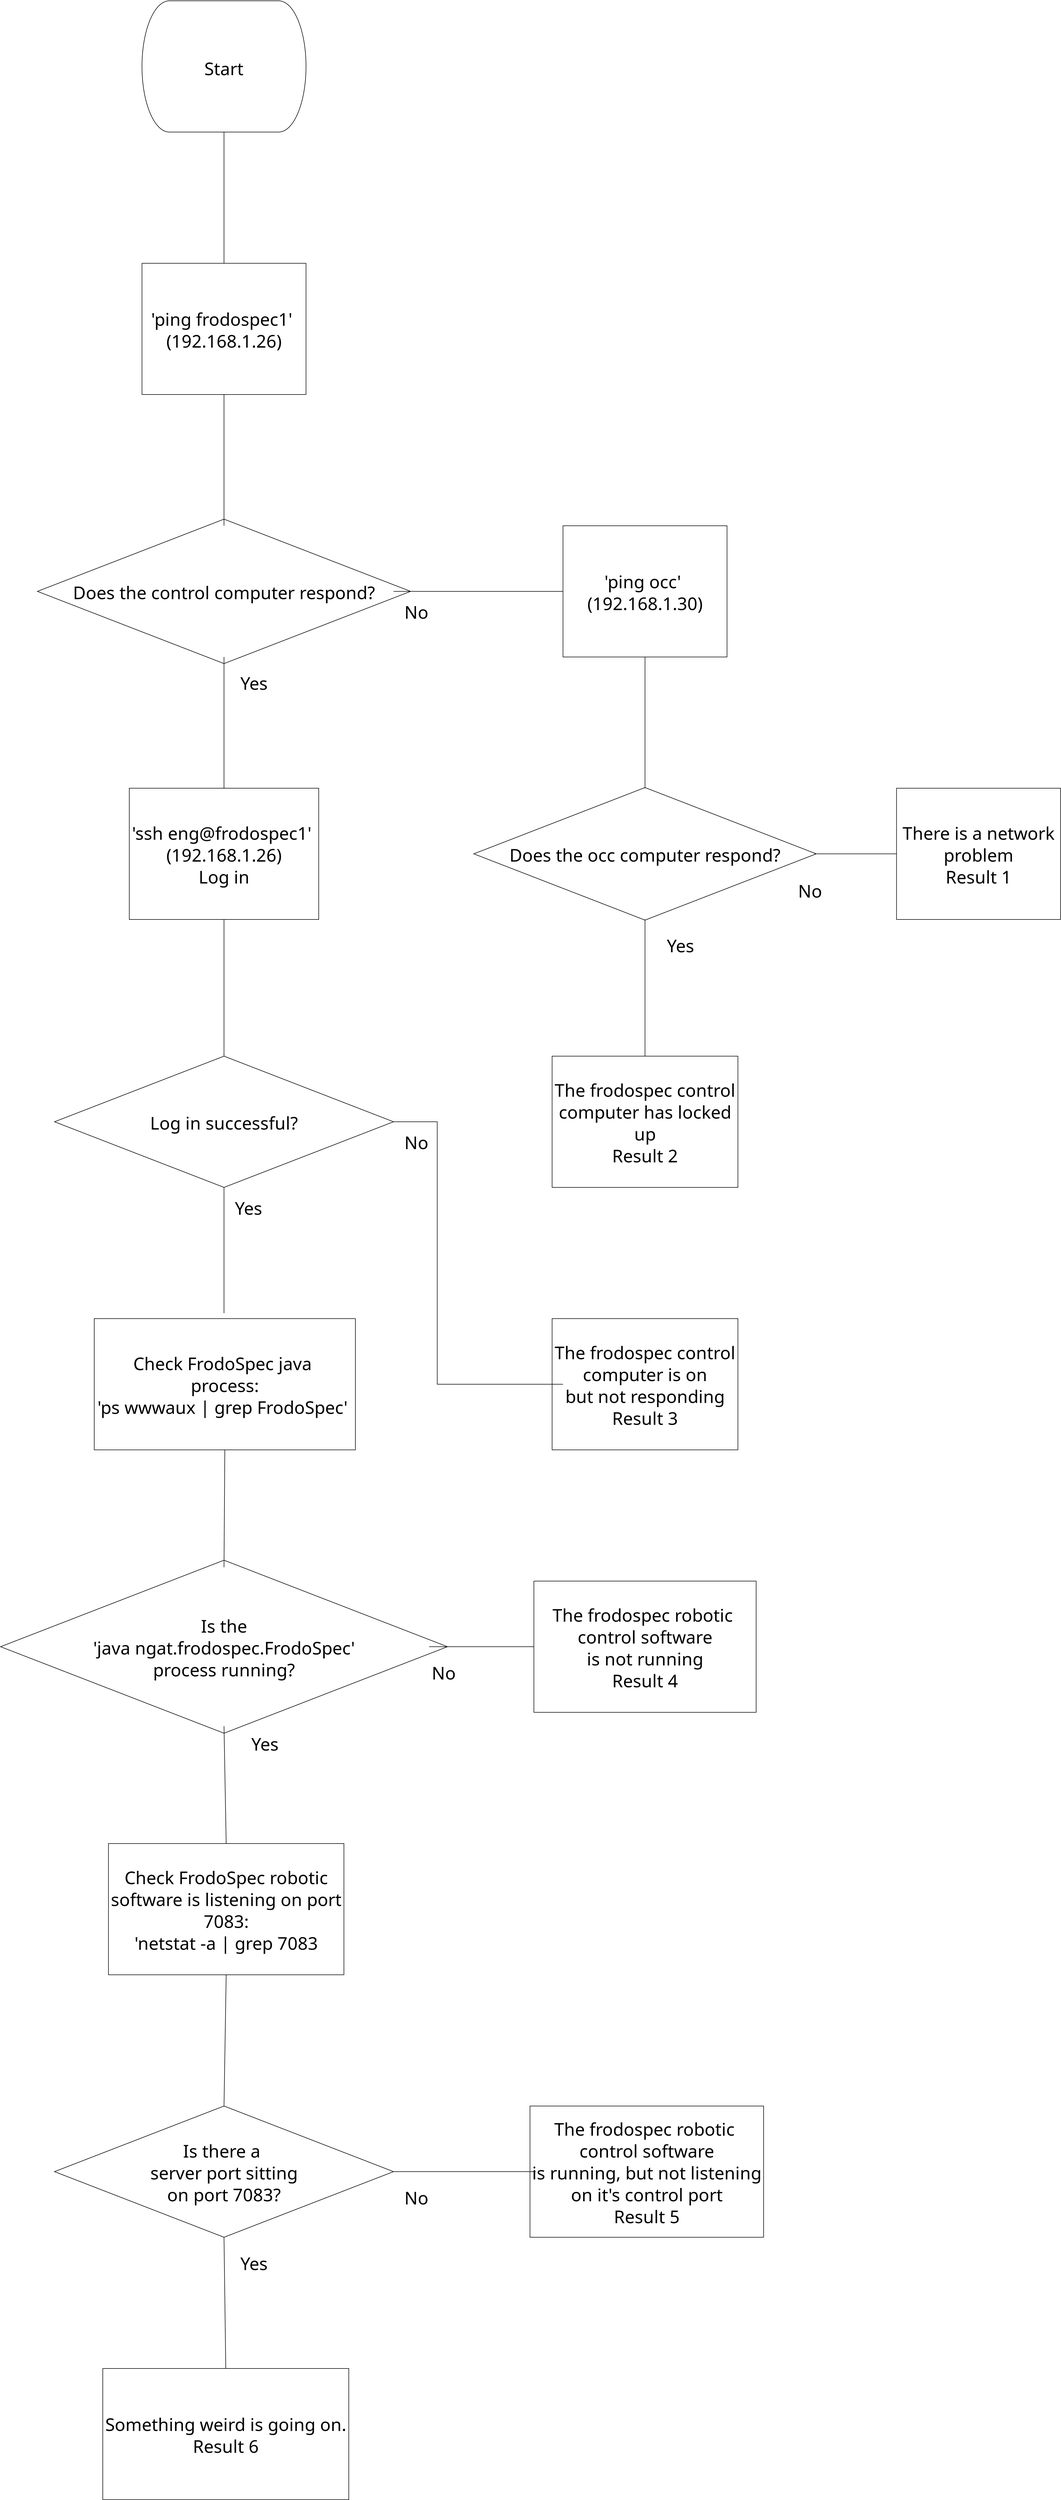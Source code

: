 <?xml version="1.0" encoding="UTF-8"?>
<dia:diagram xmlns:dia="http://www.lysator.liu.se/~alla/dia/"><dia:layer name="Background" visible="true"><dia:object type="Flowchart - Terminal" version="0" id="O0"><dia:attribute name="obj_pos"><dia:point val="31,-24"/></dia:attribute><dia:attribute name="obj_bb"><dia:rectangle val="30.95,-24.05;61.05,0.05"/></dia:attribute><dia:attribute name="elem_corner"><dia:point val="31,-24"/></dia:attribute><dia:attribute name="elem_width"><dia:real val="30"/></dia:attribute><dia:attribute name="elem_height"><dia:real val="24"/></dia:attribute><dia:attribute name="show_background"><dia:boolean val="true"/></dia:attribute><dia:attribute name="flip_horizontal"><dia:boolean val="false"/></dia:attribute><dia:attribute name="flip_vertical"><dia:boolean val="false"/></dia:attribute><dia:attribute name="padding"><dia:real val="0.354"/></dia:attribute><dia:attribute name="text"><dia:composite type="text"><dia:attribute name="string"><dia:string>#Start#</dia:string></dia:attribute><dia:attribute name="font"><dia:font family="sans" style="0" name="Courier"/></dia:attribute><dia:attribute name="height"><dia:real val="4"/></dia:attribute><dia:attribute name="pos"><dia:point val="46,-11.05"/></dia:attribute><dia:attribute name="color"><dia:color val="#000000"/></dia:attribute><dia:attribute name="alignment"><dia:enum val="1"/></dia:attribute></dia:composite></dia:attribute></dia:object><dia:object type="Flowchart - Box" version="0" id="O1"><dia:attribute name="obj_pos"><dia:point val="31,24"/></dia:attribute><dia:attribute name="obj_bb"><dia:rectangle val="30.95,23.95;61.05,48.05"/></dia:attribute><dia:attribute name="elem_corner"><dia:point val="31,24"/></dia:attribute><dia:attribute name="elem_width"><dia:real val="30"/></dia:attribute><dia:attribute name="elem_height"><dia:real val="24"/></dia:attribute><dia:attribute name="show_background"><dia:boolean val="true"/></dia:attribute><dia:attribute name="padding"><dia:real val="0.5"/></dia:attribute><dia:attribute name="text"><dia:composite type="text"><dia:attribute name="string"><dia:string>#'ping frodospec1' 
(192.168.1.26)#</dia:string></dia:attribute><dia:attribute name="font"><dia:font family="sans" style="0" name="Courier"/></dia:attribute><dia:attribute name="height"><dia:real val="4"/></dia:attribute><dia:attribute name="pos"><dia:point val="46,34.95"/></dia:attribute><dia:attribute name="color"><dia:color val="#000000"/></dia:attribute><dia:attribute name="alignment"><dia:enum val="1"/></dia:attribute></dia:composite></dia:attribute></dia:object><dia:object type="Flowchart - Diamond" version="0" id="O2"><dia:attribute name="obj_pos"><dia:point val="15,72"/></dia:attribute><dia:attribute name="obj_bb"><dia:rectangle val="14.95,71.95;77.05,96.05"/></dia:attribute><dia:attribute name="elem_corner"><dia:point val="15,72"/></dia:attribute><dia:attribute name="elem_width"><dia:real val="62"/></dia:attribute><dia:attribute name="elem_height"><dia:real val="24"/></dia:attribute><dia:attribute name="show_background"><dia:boolean val="true"/></dia:attribute><dia:attribute name="padding"><dia:real val="0.354"/></dia:attribute><dia:attribute name="text"><dia:composite type="text"><dia:attribute name="string"><dia:string>#Does the control computer respond?#</dia:string></dia:attribute><dia:attribute name="font"><dia:font family="sans" style="0" name="Courier"/></dia:attribute><dia:attribute name="height"><dia:real val="4"/></dia:attribute><dia:attribute name="pos"><dia:point val="46,84.95"/></dia:attribute><dia:attribute name="color"><dia:color val="#000000"/></dia:attribute><dia:attribute name="alignment"><dia:enum val="1"/></dia:attribute></dia:composite></dia:attribute></dia:object><dia:object type="Standard - Text" version="0" id="O3"><dia:attribute name="obj_pos"><dia:point val="49,102"/></dia:attribute><dia:attribute name="obj_bb"><dia:rectangle val="49,98.96;54.09,103.88"/></dia:attribute><dia:attribute name="text"><dia:composite type="text"><dia:attribute name="string"><dia:string>#Yes#</dia:string></dia:attribute><dia:attribute name="font"><dia:font family="sans" style="0" name="Courier"/></dia:attribute><dia:attribute name="height"><dia:real val="4"/></dia:attribute><dia:attribute name="pos"><dia:point val="49,102"/></dia:attribute><dia:attribute name="color"><dia:color val="#000000"/></dia:attribute><dia:attribute name="alignment"><dia:enum val="0"/></dia:attribute></dia:composite></dia:attribute></dia:object><dia:object type="Standard - Text" version="0" id="O4"><dia:attribute name="obj_pos"><dia:point val="79,89"/></dia:attribute><dia:attribute name="obj_bb"><dia:rectangle val="79,85.96;82.79,94.88"/></dia:attribute><dia:attribute name="text"><dia:composite type="text"><dia:attribute name="string"><dia:string>#No
#</dia:string></dia:attribute><dia:attribute name="font"><dia:font family="sans" style="0" name="Courier"/></dia:attribute><dia:attribute name="height"><dia:real val="4"/></dia:attribute><dia:attribute name="pos"><dia:point val="79,89"/></dia:attribute><dia:attribute name="color"><dia:color val="#000000"/></dia:attribute><dia:attribute name="alignment"><dia:enum val="0"/></dia:attribute></dia:composite></dia:attribute></dia:object><dia:object type="Standard - Line" version="0" id="O5"><dia:attribute name="obj_pos"><dia:point val="46,0"/></dia:attribute><dia:attribute name="obj_bb"><dia:rectangle val="45.95,-0.05;46.05,24.05"/></dia:attribute><dia:attribute name="conn_endpoints"><dia:point val="46,0"/><dia:point val="46,24"/></dia:attribute><dia:attribute name="numcp"><dia:int val="1"/></dia:attribute><dia:connections><dia:connection handle="0" to="O0" connection="14"/><dia:connection handle="1" to="O1" connection="2"/></dia:connections></dia:object><dia:object type="Standard - Line" version="0" id="O6"><dia:attribute name="obj_pos"><dia:point val="46,48"/></dia:attribute><dia:attribute name="obj_bb"><dia:rectangle val="45.95,47.95;46.05,72.05"/></dia:attribute><dia:attribute name="conn_endpoints"><dia:point val="46,48"/><dia:point val="46,72"/></dia:attribute><dia:attribute name="numcp"><dia:int val="1"/></dia:attribute><dia:connections><dia:connection handle="0" to="O1" connection="13"/><dia:connection handle="1" to="O2" connection="0"/></dia:connections></dia:object><dia:object type="Standard - Line" version="0" id="O7"><dia:attribute name="obj_pos"><dia:point val="77,84"/></dia:attribute><dia:attribute name="obj_bb"><dia:rectangle val="76.95,83.95;108.05,84.05"/></dia:attribute><dia:attribute name="conn_endpoints"><dia:point val="77,84"/><dia:point val="108,84"/></dia:attribute><dia:attribute name="numcp"><dia:int val="1"/></dia:attribute><dia:connections><dia:connection handle="0" to="O2" connection="4"/><dia:connection handle="1" to="O9" connection="7"/></dia:connections></dia:object><dia:object type="Standard - Line" version="0" id="O8"><dia:attribute name="obj_pos"><dia:point val="46,96"/></dia:attribute><dia:attribute name="obj_bb"><dia:rectangle val="45.95,95.95;46.05,120.05"/></dia:attribute><dia:attribute name="conn_endpoints"><dia:point val="46,96"/><dia:point val="46,120"/></dia:attribute><dia:attribute name="numcp"><dia:int val="1"/></dia:attribute><dia:connections><dia:connection handle="0" to="O2" connection="8"/></dia:connections></dia:object><dia:object type="Flowchart - Box" version="0" id="O9"><dia:attribute name="obj_pos"><dia:point val="108,72"/></dia:attribute><dia:attribute name="obj_bb"><dia:rectangle val="107.95,71.95;138.05,96.05"/></dia:attribute><dia:attribute name="elem_corner"><dia:point val="108,72"/></dia:attribute><dia:attribute name="elem_width"><dia:real val="30"/></dia:attribute><dia:attribute name="elem_height"><dia:real val="24"/></dia:attribute><dia:attribute name="show_background"><dia:boolean val="true"/></dia:attribute><dia:attribute name="padding"><dia:real val="0.5"/></dia:attribute><dia:attribute name="text"><dia:composite type="text"><dia:attribute name="string"><dia:string>#'ping occ' 
(192.168.1.30)#</dia:string></dia:attribute><dia:attribute name="font"><dia:font family="sans" style="0" name="Courier"/></dia:attribute><dia:attribute name="height"><dia:real val="4"/></dia:attribute><dia:attribute name="pos"><dia:point val="123,82.95"/></dia:attribute><dia:attribute name="color"><dia:color val="#000000"/></dia:attribute><dia:attribute name="alignment"><dia:enum val="1"/></dia:attribute></dia:composite></dia:attribute></dia:object><dia:object type="Flowchart - Diamond" version="0" id="O10"><dia:attribute name="obj_pos"><dia:point val="92,120"/></dia:attribute><dia:attribute name="obj_bb"><dia:rectangle val="91.95,119.95;154.05,144.05"/></dia:attribute><dia:attribute name="elem_corner"><dia:point val="92,120"/></dia:attribute><dia:attribute name="elem_width"><dia:real val="62"/></dia:attribute><dia:attribute name="elem_height"><dia:real val="24"/></dia:attribute><dia:attribute name="show_background"><dia:boolean val="true"/></dia:attribute><dia:attribute name="padding"><dia:real val="0.354"/></dia:attribute><dia:attribute name="text"><dia:composite type="text"><dia:attribute name="string"><dia:string>#Does the occ computer respond?#</dia:string></dia:attribute><dia:attribute name="font"><dia:font family="sans" style="0" name="Courier"/></dia:attribute><dia:attribute name="height"><dia:real val="4"/></dia:attribute><dia:attribute name="pos"><dia:point val="123,132.95"/></dia:attribute><dia:attribute name="color"><dia:color val="#000000"/></dia:attribute><dia:attribute name="alignment"><dia:enum val="1"/></dia:attribute></dia:composite></dia:attribute></dia:object><dia:object type="Standard - Text" version="0" id="O11"><dia:attribute name="obj_pos"><dia:point val="127,150"/></dia:attribute><dia:attribute name="obj_bb"><dia:rectangle val="126.91,146.96;132,151.88"/></dia:attribute><dia:attribute name="text"><dia:composite type="text"><dia:attribute name="string"><dia:string>#Yes#</dia:string></dia:attribute><dia:attribute name="font"><dia:font family="sans" style="0" name="Courier"/></dia:attribute><dia:attribute name="height"><dia:real val="4"/></dia:attribute><dia:attribute name="pos"><dia:point val="127,150"/></dia:attribute><dia:attribute name="color"><dia:color val="#000000"/></dia:attribute><dia:attribute name="alignment"><dia:enum val="0"/></dia:attribute></dia:composite></dia:attribute></dia:object><dia:object type="Standard - Text" version="0" id="O12"><dia:attribute name="obj_pos"><dia:point val="151,140"/></dia:attribute><dia:attribute name="obj_bb"><dia:rectangle val="150.91,136.96;154.7,141.88"/></dia:attribute><dia:attribute name="text"><dia:composite type="text"><dia:attribute name="string"><dia:string>#No#</dia:string></dia:attribute><dia:attribute name="font"><dia:font family="sans" style="0" name="Courier"/></dia:attribute><dia:attribute name="height"><dia:real val="4"/></dia:attribute><dia:attribute name="pos"><dia:point val="151,140"/></dia:attribute><dia:attribute name="color"><dia:color val="#000000"/></dia:attribute><dia:attribute name="alignment"><dia:enum val="0"/></dia:attribute></dia:composite></dia:attribute></dia:object><dia:object type="Flowchart - Box" version="0" id="O13"><dia:attribute name="obj_pos"><dia:point val="169,120"/></dia:attribute><dia:attribute name="obj_bb"><dia:rectangle val="168.95,119.95;199.05,144.05"/></dia:attribute><dia:attribute name="elem_corner"><dia:point val="169,120"/></dia:attribute><dia:attribute name="elem_width"><dia:real val="30"/></dia:attribute><dia:attribute name="elem_height"><dia:real val="24"/></dia:attribute><dia:attribute name="show_background"><dia:boolean val="true"/></dia:attribute><dia:attribute name="padding"><dia:real val="0.5"/></dia:attribute><dia:attribute name="text"><dia:composite type="text"><dia:attribute name="string"><dia:string>#There is a network
problem
Result 1#</dia:string></dia:attribute><dia:attribute name="font"><dia:font family="sans" style="0" name="Courier"/></dia:attribute><dia:attribute name="height"><dia:real val="4"/></dia:attribute><dia:attribute name="pos"><dia:point val="184,128.95"/></dia:attribute><dia:attribute name="color"><dia:color val="#000000"/></dia:attribute><dia:attribute name="alignment"><dia:enum val="1"/></dia:attribute></dia:composite></dia:attribute></dia:object><dia:object type="Standard - Line" version="0" id="O14"><dia:attribute name="obj_pos"><dia:point val="123,96"/></dia:attribute><dia:attribute name="obj_bb"><dia:rectangle val="122.95,95.95;123.05,120.05"/></dia:attribute><dia:attribute name="conn_endpoints"><dia:point val="123,96"/><dia:point val="123,120"/></dia:attribute><dia:attribute name="numcp"><dia:int val="1"/></dia:attribute><dia:connections><dia:connection handle="0" to="O9" connection="13"/><dia:connection handle="1" to="O10" connection="0"/></dia:connections></dia:object><dia:object type="Standard - Line" version="0" id="O15"><dia:attribute name="obj_pos"><dia:point val="154,132"/></dia:attribute><dia:attribute name="obj_bb"><dia:rectangle val="153.95,131.95;169.05,132.05"/></dia:attribute><dia:attribute name="conn_endpoints"><dia:point val="154,132"/><dia:point val="169,132"/></dia:attribute><dia:attribute name="numcp"><dia:int val="1"/></dia:attribute><dia:connections><dia:connection handle="0" to="O10" connection="4"/><dia:connection handle="1" to="O13" connection="7"/></dia:connections></dia:object><dia:object type="Flowchart - Box" version="0" id="O16"><dia:attribute name="obj_pos"><dia:point val="108,169"/></dia:attribute><dia:attribute name="obj_bb"><dia:rectangle val="107.95,168.95;138.05,193.05"/></dia:attribute><dia:attribute name="elem_corner"><dia:point val="108,169"/></dia:attribute><dia:attribute name="elem_width"><dia:real val="30"/></dia:attribute><dia:attribute name="elem_height"><dia:real val="24"/></dia:attribute><dia:attribute name="show_background"><dia:boolean val="true"/></dia:attribute><dia:attribute name="padding"><dia:real val="0.5"/></dia:attribute><dia:attribute name="text"><dia:composite type="text"><dia:attribute name="string"><dia:string>#The frodospec control
computer has locked
up
Result 2#</dia:string></dia:attribute><dia:attribute name="font"><dia:font family="sans" style="0" name="Courier"/></dia:attribute><dia:attribute name="height"><dia:real val="4"/></dia:attribute><dia:attribute name="pos"><dia:point val="123,175.95"/></dia:attribute><dia:attribute name="color"><dia:color val="#000000"/></dia:attribute><dia:attribute name="alignment"><dia:enum val="1"/></dia:attribute></dia:composite></dia:attribute></dia:object><dia:object type="Standard - Line" version="0" id="O17"><dia:attribute name="obj_pos"><dia:point val="123,144"/></dia:attribute><dia:attribute name="obj_bb"><dia:rectangle val="122.95,143.95;123.05,169.05"/></dia:attribute><dia:attribute name="conn_endpoints"><dia:point val="123,144"/><dia:point val="123,169"/></dia:attribute><dia:attribute name="numcp"><dia:int val="1"/></dia:attribute><dia:connections><dia:connection handle="0" to="O10" connection="8"/><dia:connection handle="1" to="O16" connection="2"/></dia:connections></dia:object><dia:object type="Flowchart - Box" version="0" id="O18"><dia:attribute name="obj_pos"><dia:point val="30.85,120"/></dia:attribute><dia:attribute name="obj_bb"><dia:rectangle val="30.8,119.95;61.2,144.05"/></dia:attribute><dia:attribute name="elem_corner"><dia:point val="30.85,120"/></dia:attribute><dia:attribute name="elem_width"><dia:real val="30.3"/></dia:attribute><dia:attribute name="elem_height"><dia:real val="24"/></dia:attribute><dia:attribute name="show_background"><dia:boolean val="true"/></dia:attribute><dia:attribute name="padding"><dia:real val="0.5"/></dia:attribute><dia:attribute name="text"><dia:composite type="text"><dia:attribute name="string"><dia:string>#'ssh eng@frodospec1' 
(192.168.1.26)
Log in#</dia:string></dia:attribute><dia:attribute name="font"><dia:font family="sans" style="0" name="Courier"/></dia:attribute><dia:attribute name="height"><dia:real val="4"/></dia:attribute><dia:attribute name="pos"><dia:point val="46,128.95"/></dia:attribute><dia:attribute name="color"><dia:color val="#000000"/></dia:attribute><dia:attribute name="alignment"><dia:enum val="1"/></dia:attribute></dia:composite></dia:attribute></dia:object><dia:object type="Flowchart - Diamond" version="0" id="O19"><dia:attribute name="obj_pos"><dia:point val="15,169"/></dia:attribute><dia:attribute name="obj_bb"><dia:rectangle val="14.95,168.95;77.05,193.05"/></dia:attribute><dia:attribute name="elem_corner"><dia:point val="15,169"/></dia:attribute><dia:attribute name="elem_width"><dia:real val="62"/></dia:attribute><dia:attribute name="elem_height"><dia:real val="24"/></dia:attribute><dia:attribute name="show_background"><dia:boolean val="true"/></dia:attribute><dia:attribute name="padding"><dia:real val="0.354"/></dia:attribute><dia:attribute name="text"><dia:composite type="text"><dia:attribute name="string"><dia:string>#Log in successful?#</dia:string></dia:attribute><dia:attribute name="font"><dia:font family="sans" style="0" name="Courier"/></dia:attribute><dia:attribute name="height"><dia:real val="4"/></dia:attribute><dia:attribute name="pos"><dia:point val="46,181.95"/></dia:attribute><dia:attribute name="color"><dia:color val="#000000"/></dia:attribute><dia:attribute name="alignment"><dia:enum val="1"/></dia:attribute></dia:composite></dia:attribute></dia:object><dia:object type="Standard - Text" version="0" id="O20"><dia:attribute name="obj_pos"><dia:point val="48,198"/></dia:attribute><dia:attribute name="obj_bb"><dia:rectangle val="48,194.96;53.09,199.88"/></dia:attribute><dia:attribute name="text"><dia:composite type="text"><dia:attribute name="string"><dia:string>#Yes#</dia:string></dia:attribute><dia:attribute name="font"><dia:font family="sans" style="0" name="Courier"/></dia:attribute><dia:attribute name="height"><dia:real val="4"/></dia:attribute><dia:attribute name="pos"><dia:point val="48,198"/></dia:attribute><dia:attribute name="color"><dia:color val="#000000"/></dia:attribute><dia:attribute name="alignment"><dia:enum val="0"/></dia:attribute></dia:composite></dia:attribute></dia:object><dia:object type="Standard - Text" version="0" id="O21"><dia:attribute name="obj_pos"><dia:point val="79,186"/></dia:attribute><dia:attribute name="obj_bb"><dia:rectangle val="78.91,182.96;82.7,187.88"/></dia:attribute><dia:attribute name="text"><dia:composite type="text"><dia:attribute name="string"><dia:string>#No#</dia:string></dia:attribute><dia:attribute name="font"><dia:font family="sans" style="0" name="Courier"/></dia:attribute><dia:attribute name="height"><dia:real val="4"/></dia:attribute><dia:attribute name="pos"><dia:point val="79,186"/></dia:attribute><dia:attribute name="color"><dia:color val="#000000"/></dia:attribute><dia:attribute name="alignment"><dia:enum val="0"/></dia:attribute></dia:composite></dia:attribute></dia:object><dia:object type="Flowchart - Box" version="0" id="O22"><dia:attribute name="obj_pos"><dia:point val="108,217"/></dia:attribute><dia:attribute name="obj_bb"><dia:rectangle val="107.95,216.95;138.05,241.05"/></dia:attribute><dia:attribute name="elem_corner"><dia:point val="108,217"/></dia:attribute><dia:attribute name="elem_width"><dia:real val="30"/></dia:attribute><dia:attribute name="elem_height"><dia:real val="24"/></dia:attribute><dia:attribute name="show_background"><dia:boolean val="true"/></dia:attribute><dia:attribute name="padding"><dia:real val="0.5"/></dia:attribute><dia:attribute name="text"><dia:composite type="text"><dia:attribute name="string"><dia:string>#The frodospec control
computer is on
but not responding
Result 3#</dia:string></dia:attribute><dia:attribute name="font"><dia:font family="sans" style="0" name="Courier"/></dia:attribute><dia:attribute name="height"><dia:real val="4"/></dia:attribute><dia:attribute name="pos"><dia:point val="123,223.95"/></dia:attribute><dia:attribute name="color"><dia:color val="#000000"/></dia:attribute><dia:attribute name="alignment"><dia:enum val="1"/></dia:attribute></dia:composite></dia:attribute></dia:object><dia:object type="Standard - ZigZagLine" version="0" id="O23"><dia:attribute name="obj_pos"><dia:point val="77,181"/></dia:attribute><dia:attribute name="obj_bb"><dia:rectangle val="76.95,180.95;108.05,229.05"/></dia:attribute><dia:attribute name="orth_points"><dia:point val="77,181"/><dia:point val="85,181"/><dia:point val="85,229"/><dia:point val="108,229"/></dia:attribute><dia:attribute name="orth_orient"><dia:enum val="0"/><dia:enum val="1"/><dia:enum val="0"/></dia:attribute><dia:connections><dia:connection handle="0" to="O19" connection="4"/><dia:connection handle="1" to="O22" connection="7"/></dia:connections></dia:object><dia:object type="Standard - Line" version="0" id="O24"><dia:attribute name="obj_pos"><dia:point val="46,193"/></dia:attribute><dia:attribute name="obj_bb"><dia:rectangle val="45.95,192.95;46.05,216.05"/></dia:attribute><dia:attribute name="conn_endpoints"><dia:point val="46,193"/><dia:point val="46,216"/></dia:attribute><dia:attribute name="numcp"><dia:int val="1"/></dia:attribute><dia:connections><dia:connection handle="0" to="O19" connection="8"/></dia:connections></dia:object><dia:object type="Flowchart - Box" version="0" id="O25"><dia:attribute name="obj_pos"><dia:point val="25.75,217"/></dia:attribute><dia:attribute name="obj_bb"><dia:rectangle val="25.7,216.95;66.6,241.05"/></dia:attribute><dia:attribute name="elem_corner"><dia:point val="25.75,217"/></dia:attribute><dia:attribute name="elem_width"><dia:real val="40.8"/></dia:attribute><dia:attribute name="elem_height"><dia:real val="24"/></dia:attribute><dia:attribute name="show_background"><dia:boolean val="true"/></dia:attribute><dia:attribute name="padding"><dia:real val="0.5"/></dia:attribute><dia:attribute name="text"><dia:composite type="text"><dia:attribute name="string"><dia:string>#Check FrodoSpec java 
process:
'ps wwwaux | grep FrodoSpec' #</dia:string></dia:attribute><dia:attribute name="font"><dia:font family="sans" style="0" name="Courier"/></dia:attribute><dia:attribute name="height"><dia:real val="4"/></dia:attribute><dia:attribute name="pos"><dia:point val="46.15,225.95"/></dia:attribute><dia:attribute name="color"><dia:color val="#000000"/></dia:attribute><dia:attribute name="alignment"><dia:enum val="1"/></dia:attribute></dia:composite></dia:attribute></dia:object><dia:object type="Standard - Line" version="0" id="O26"><dia:attribute name="obj_pos"><dia:point val="46,144"/></dia:attribute><dia:attribute name="obj_bb"><dia:rectangle val="45.95,143.95;46.05,169.05"/></dia:attribute><dia:attribute name="conn_endpoints"><dia:point val="46,144"/><dia:point val="46,169"/></dia:attribute><dia:attribute name="numcp"><dia:int val="1"/></dia:attribute><dia:connections><dia:connection handle="0" to="O18" connection="13"/><dia:connection handle="1" to="O19" connection="0"/></dia:connections></dia:object><dia:object type="Flowchart - Diamond" version="0" id="O27"><dia:attribute name="obj_pos"><dia:point val="8.479,262.476"/></dia:attribute><dia:attribute name="obj_bb"><dia:rectangle val="8.429,262.426;83.571,291.574"/></dia:attribute><dia:attribute name="elem_corner"><dia:point val="8.479,262.476"/></dia:attribute><dia:attribute name="elem_width"><dia:real val="75.042"/></dia:attribute><dia:attribute name="elem_height"><dia:real val="29.049"/></dia:attribute><dia:attribute name="show_background"><dia:boolean val="true"/></dia:attribute><dia:attribute name="padding"><dia:real val="0.354"/></dia:attribute><dia:attribute name="text"><dia:composite type="text"><dia:attribute name="string"><dia:string>#Is the
'java ngat.frodospec.FrodoSpec'
process running?#</dia:string></dia:attribute><dia:attribute name="font"><dia:font family="sans" style="0" name="Courier"/></dia:attribute><dia:attribute name="height"><dia:real val="4"/></dia:attribute><dia:attribute name="pos"><dia:point val="46,273.95"/></dia:attribute><dia:attribute name="color"><dia:color val="#000000"/></dia:attribute><dia:attribute name="alignment"><dia:enum val="1"/></dia:attribute></dia:composite></dia:attribute></dia:object><dia:object type="Standard - Text" version="0" id="O28"><dia:attribute name="obj_pos"><dia:point val="51,296"/></dia:attribute><dia:attribute name="obj_bb"><dia:rectangle val="51,292.96;56.09,297.88"/></dia:attribute><dia:attribute name="text"><dia:composite type="text"><dia:attribute name="string"><dia:string>#Yes#</dia:string></dia:attribute><dia:attribute name="font"><dia:font family="sans" style="0" name="Courier"/></dia:attribute><dia:attribute name="height"><dia:real val="4"/></dia:attribute><dia:attribute name="pos"><dia:point val="51,296"/></dia:attribute><dia:attribute name="color"><dia:color val="#000000"/></dia:attribute><dia:attribute name="alignment"><dia:enum val="0"/></dia:attribute></dia:composite></dia:attribute></dia:object><dia:object type="Standard - Text" version="0" id="O29"><dia:attribute name="obj_pos"><dia:point val="84,283"/></dia:attribute><dia:attribute name="obj_bb"><dia:rectangle val="84,279.96;87.79,284.88"/></dia:attribute><dia:attribute name="text"><dia:composite type="text"><dia:attribute name="string"><dia:string>#No#</dia:string></dia:attribute><dia:attribute name="font"><dia:font family="sans" style="0" name="Courier"/></dia:attribute><dia:attribute name="height"><dia:real val="4"/></dia:attribute><dia:attribute name="pos"><dia:point val="84,283"/></dia:attribute><dia:attribute name="color"><dia:color val="#000000"/></dia:attribute><dia:attribute name="alignment"><dia:enum val="0"/></dia:attribute></dia:composite></dia:attribute></dia:object><dia:object type="Standard - Line" version="0" id="O30"><dia:attribute name="obj_pos"><dia:point val="46.15,241"/></dia:attribute><dia:attribute name="obj_bb"><dia:rectangle val="45.95,240.95;46.2,262.526"/></dia:attribute><dia:attribute name="conn_endpoints"><dia:point val="46.15,241"/><dia:point val="46,262.476"/></dia:attribute><dia:attribute name="numcp"><dia:int val="1"/></dia:attribute><dia:connections><dia:connection handle="0" to="O25" connection="13"/><dia:connection handle="1" to="O27" connection="0"/></dia:connections></dia:object><dia:object type="Flowchart - Box" version="0" id="O31"><dia:attribute name="obj_pos"><dia:point val="102.675,265"/></dia:attribute><dia:attribute name="obj_bb"><dia:rectangle val="102.625,264.95;143.375,289.05"/></dia:attribute><dia:attribute name="elem_corner"><dia:point val="102.675,265"/></dia:attribute><dia:attribute name="elem_width"><dia:real val="40.65"/></dia:attribute><dia:attribute name="elem_height"><dia:real val="24"/></dia:attribute><dia:attribute name="show_background"><dia:boolean val="true"/></dia:attribute><dia:attribute name="padding"><dia:real val="0.5"/></dia:attribute><dia:attribute name="text"><dia:composite type="text"><dia:attribute name="string"><dia:string>#The frodospec robotic 
control software
is not running
Result 4#</dia:string></dia:attribute><dia:attribute name="font"><dia:font family="sans" style="0" name="Courier"/></dia:attribute><dia:attribute name="height"><dia:real val="4"/></dia:attribute><dia:attribute name="pos"><dia:point val="123,271.95"/></dia:attribute><dia:attribute name="color"><dia:color val="#000000"/></dia:attribute><dia:attribute name="alignment"><dia:enum val="1"/></dia:attribute></dia:composite></dia:attribute></dia:object><dia:object type="Standard - Line" version="0" id="O32"><dia:attribute name="obj_pos"><dia:point val="83.521,277"/></dia:attribute><dia:attribute name="obj_bb"><dia:rectangle val="83.471,276.95;102.725,277.05"/></dia:attribute><dia:attribute name="conn_endpoints"><dia:point val="83.521,277"/><dia:point val="102.675,277"/></dia:attribute><dia:attribute name="numcp"><dia:int val="1"/></dia:attribute><dia:connections><dia:connection handle="0" to="O27" connection="4"/><dia:connection handle="1" to="O31" connection="7"/></dia:connections></dia:object><dia:object type="Flowchart - Box" version="0" id="O33"><dia:attribute name="obj_pos"><dia:point val="26,313"/></dia:attribute><dia:attribute name="obj_bb"><dia:rectangle val="25.95,312.95;66.85,337.05"/></dia:attribute><dia:attribute name="elem_corner"><dia:point val="26,313"/></dia:attribute><dia:attribute name="elem_width"><dia:real val="40.8"/></dia:attribute><dia:attribute name="elem_height"><dia:real val="24"/></dia:attribute><dia:attribute name="show_background"><dia:boolean val="true"/></dia:attribute><dia:attribute name="padding"><dia:real val="0.5"/></dia:attribute><dia:attribute name="text"><dia:composite type="text"><dia:attribute name="string"><dia:string>#Check FrodoSpec robotic
software is listening on port
7083:
'netstat -a | grep 7083#</dia:string></dia:attribute><dia:attribute name="font"><dia:font family="sans" style="0" name="Courier"/></dia:attribute><dia:attribute name="height"><dia:real val="4"/></dia:attribute><dia:attribute name="pos"><dia:point val="46.4,319.95"/></dia:attribute><dia:attribute name="color"><dia:color val="#000000"/></dia:attribute><dia:attribute name="alignment"><dia:enum val="1"/></dia:attribute></dia:composite></dia:attribute></dia:object><dia:object type="Standard - Text" version="0" id="O34"><dia:attribute name="obj_pos"><dia:point val="49,391"/></dia:attribute><dia:attribute name="obj_bb"><dia:rectangle val="49,387.96;54.09,392.88"/></dia:attribute><dia:attribute name="text"><dia:composite type="text"><dia:attribute name="string"><dia:string>#Yes#</dia:string></dia:attribute><dia:attribute name="font"><dia:font family="sans" style="0" name="Courier"/></dia:attribute><dia:attribute name="height"><dia:real val="4"/></dia:attribute><dia:attribute name="pos"><dia:point val="49,391"/></dia:attribute><dia:attribute name="color"><dia:color val="#000000"/></dia:attribute><dia:attribute name="alignment"><dia:enum val="0"/></dia:attribute></dia:composite></dia:attribute></dia:object><dia:object type="Standard - Text" version="0" id="O35"><dia:attribute name="obj_pos"><dia:point val="79,379"/></dia:attribute><dia:attribute name="obj_bb"><dia:rectangle val="79,375.96;82.79,380.88"/></dia:attribute><dia:attribute name="text"><dia:composite type="text"><dia:attribute name="string"><dia:string>#No#</dia:string></dia:attribute><dia:attribute name="font"><dia:font family="sans" style="0" name="Courier"/></dia:attribute><dia:attribute name="height"><dia:real val="4"/></dia:attribute><dia:attribute name="pos"><dia:point val="79,379"/></dia:attribute><dia:attribute name="color"><dia:color val="#000000"/></dia:attribute><dia:attribute name="alignment"><dia:enum val="0"/></dia:attribute></dia:composite></dia:attribute></dia:object><dia:object type="Flowchart - Box" version="0" id="O36"><dia:attribute name="obj_pos"><dia:point val="103,361"/></dia:attribute><dia:attribute name="obj_bb"><dia:rectangle val="102.95,360.95;143.7,385.05"/></dia:attribute><dia:attribute name="elem_corner"><dia:point val="103,361"/></dia:attribute><dia:attribute name="elem_width"><dia:real val="40.65"/></dia:attribute><dia:attribute name="elem_height"><dia:real val="24"/></dia:attribute><dia:attribute name="show_background"><dia:boolean val="true"/></dia:attribute><dia:attribute name="padding"><dia:real val="0.5"/></dia:attribute><dia:attribute name="text"><dia:composite type="text"><dia:attribute name="string"><dia:string>#The frodospec robotic 
control software
is running, but not listening
on it's control port
Result 5#</dia:string></dia:attribute><dia:attribute name="font"><dia:font family="sans" style="0" name="Courier"/></dia:attribute><dia:attribute name="height"><dia:real val="4"/></dia:attribute><dia:attribute name="pos"><dia:point val="123.325,365.95"/></dia:attribute><dia:attribute name="color"><dia:color val="#000000"/></dia:attribute><dia:attribute name="alignment"><dia:enum val="1"/></dia:attribute></dia:composite></dia:attribute></dia:object><dia:object type="Standard - Line" version="0" id="O37"><dia:attribute name="obj_pos"><dia:point val="46,291.524"/></dia:attribute><dia:attribute name="obj_bb"><dia:rectangle val="45.949,291.473;46.451,313.051"/></dia:attribute><dia:attribute name="conn_endpoints"><dia:point val="46,291.524"/><dia:point val="46.4,313"/></dia:attribute><dia:attribute name="numcp"><dia:int val="1"/></dia:attribute><dia:connections><dia:connection handle="0" to="O27" connection="8"/><dia:connection handle="1" to="O33" connection="2"/></dia:connections></dia:object><dia:object type="Flowchart - Diamond" version="0" id="O38"><dia:attribute name="obj_pos"><dia:point val="15,361"/></dia:attribute><dia:attribute name="obj_bb"><dia:rectangle val="14.95,360.95;77.05,385.05"/></dia:attribute><dia:attribute name="elem_corner"><dia:point val="15,361"/></dia:attribute><dia:attribute name="elem_width"><dia:real val="62"/></dia:attribute><dia:attribute name="elem_height"><dia:real val="24"/></dia:attribute><dia:attribute name="show_background"><dia:boolean val="true"/></dia:attribute><dia:attribute name="padding"><dia:real val="0.354"/></dia:attribute><dia:attribute name="text"><dia:composite type="text"><dia:attribute name="string"><dia:string>#Is there a 
server port sitting
on port 7083?#</dia:string></dia:attribute><dia:attribute name="font"><dia:font family="sans" style="0" name="Courier"/></dia:attribute><dia:attribute name="height"><dia:real val="4"/></dia:attribute><dia:attribute name="pos"><dia:point val="46,369.95"/></dia:attribute><dia:attribute name="color"><dia:color val="#000000"/></dia:attribute><dia:attribute name="alignment"><dia:enum val="1"/></dia:attribute></dia:composite></dia:attribute></dia:object><dia:object type="Standard - Line" version="0" id="O39"><dia:attribute name="obj_pos"><dia:point val="46.4,337"/></dia:attribute><dia:attribute name="obj_bb"><dia:rectangle val="45.949,336.949;46.451,361.051"/></dia:attribute><dia:attribute name="conn_endpoints"><dia:point val="46.4,337"/><dia:point val="46,361"/></dia:attribute><dia:attribute name="numcp"><dia:int val="1"/></dia:attribute><dia:connections><dia:connection handle="0" to="O33" connection="13"/><dia:connection handle="1" to="O38" connection="0"/></dia:connections></dia:object><dia:object type="Standard - Line" version="0" id="O40"><dia:attribute name="obj_pos"><dia:point val="77,373"/></dia:attribute><dia:attribute name="obj_bb"><dia:rectangle val="76.95,372.95;103.05,373.05"/></dia:attribute><dia:attribute name="conn_endpoints"><dia:point val="77,373"/><dia:point val="103,373"/></dia:attribute><dia:attribute name="numcp"><dia:int val="1"/></dia:attribute><dia:connections><dia:connection handle="0" to="O38" connection="4"/><dia:connection handle="1" to="O36" connection="7"/></dia:connections></dia:object><dia:object type="Flowchart - Box" version="0" id="O41"><dia:attribute name="obj_pos"><dia:point val="26,409"/></dia:attribute><dia:attribute name="obj_bb"><dia:rectangle val="25.95,408.95;66.7,433.05"/></dia:attribute><dia:attribute name="elem_corner"><dia:point val="26,409"/></dia:attribute><dia:attribute name="elem_width"><dia:real val="40.65"/></dia:attribute><dia:attribute name="elem_height"><dia:real val="24"/></dia:attribute><dia:attribute name="show_background"><dia:boolean val="true"/></dia:attribute><dia:attribute name="padding"><dia:real val="0.5"/></dia:attribute><dia:attribute name="text"><dia:composite type="text"><dia:attribute name="string"><dia:string>#Something weird is going on.
Result 6#</dia:string></dia:attribute><dia:attribute name="font"><dia:font family="sans" style="0" name="Courier"/></dia:attribute><dia:attribute name="height"><dia:real val="4"/></dia:attribute><dia:attribute name="pos"><dia:point val="46.325,419.95"/></dia:attribute><dia:attribute name="color"><dia:color val="#000000"/></dia:attribute><dia:attribute name="alignment"><dia:enum val="1"/></dia:attribute></dia:composite></dia:attribute></dia:object><dia:object type="Standard - Line" version="0" id="O42"><dia:attribute name="obj_pos"><dia:point val="46,385"/></dia:attribute><dia:attribute name="obj_bb"><dia:rectangle val="45.949,384.949;46.376,409.051"/></dia:attribute><dia:attribute name="conn_endpoints"><dia:point val="46,385"/><dia:point val="46.325,409"/></dia:attribute><dia:attribute name="numcp"><dia:int val="1"/></dia:attribute><dia:connections><dia:connection handle="0" to="O38" connection="8"/><dia:connection handle="1" to="O41" connection="2"/></dia:connections></dia:object></dia:layer></dia:diagram>
